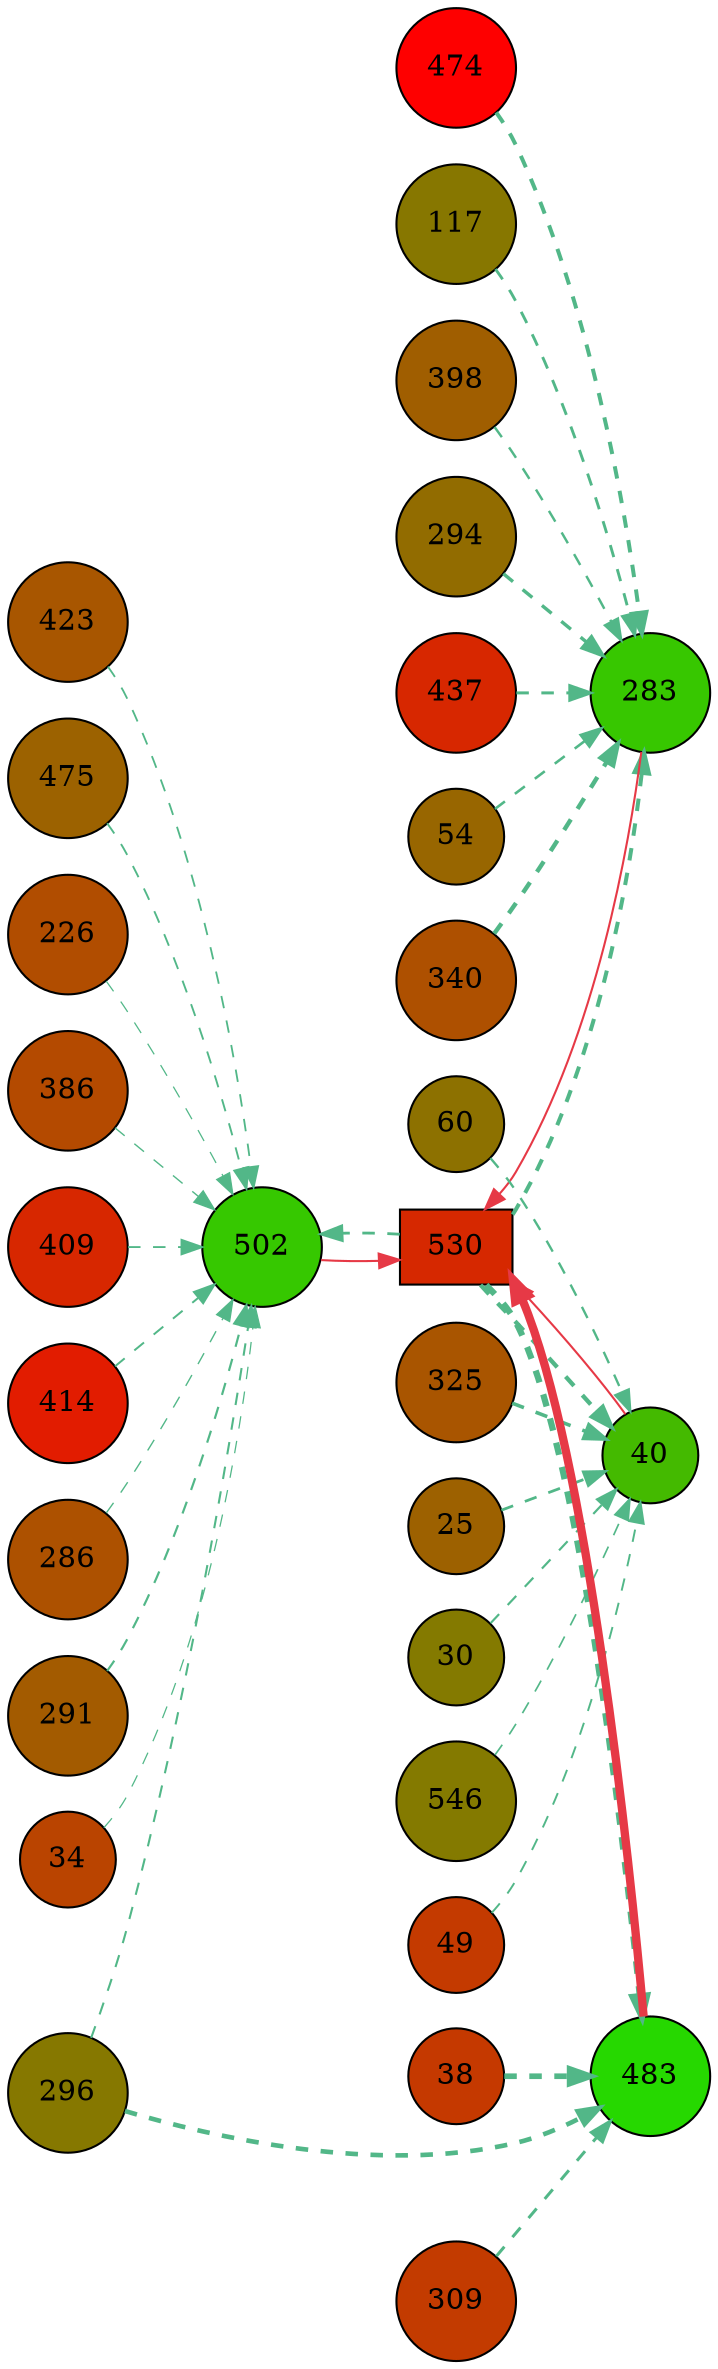 digraph G{
rankdir=LR;
386 [style=filled, shape=circle, fillcolor="#b44a00", label="386"];
398 [style=filled, shape=circle, fillcolor="#a05e00", label="398"];
530 [style=filled, shape=box, fillcolor="#d62800", label="530"];
25 [style=filled, shape=circle, fillcolor="#9d6100", label="25"];
409 [style=filled, shape=circle, fillcolor="#d72700", label="409"];
283 [style=filled, shape=circle, fillcolor="#37c700", label="283"];
30 [style=filled, shape=circle, fillcolor="#847a00", label="30"];
414 [style=filled, shape=circle, fillcolor="#e21c00", label="414"];
286 [style=filled, shape=circle, fillcolor="#ad5100", label="286"];
546 [style=filled, shape=circle, fillcolor="#847a00", label="546"];
291 [style=filled, shape=circle, fillcolor="#a35b00", label="291"];
34 [style=filled, shape=circle, fillcolor="#ba4400", label="34"];
294 [style=filled, shape=circle, fillcolor="#926c00", label="294"];
38 [style=filled, shape=circle, fillcolor="#c53900", label="38"];
40 [style=filled, shape=circle, fillcolor="#44ba00", label="40"];
296 [style=filled, shape=circle, fillcolor="#867800", label="296"];
423 [style=filled, shape=circle, fillcolor="#a85600", label="423"];
49 [style=filled, shape=circle, fillcolor="#c43a00", label="49"];
437 [style=filled, shape=circle, fillcolor="#d72700", label="437"];
54 [style=filled, shape=circle, fillcolor="#986600", label="54"];
309 [style=filled, shape=circle, fillcolor="#c33b00", label="309"];
60 [style=filled, shape=circle, fillcolor="#8d7100", label="60"];
325 [style=filled, shape=circle, fillcolor="#a95500", label="325"];
340 [style=filled, shape=circle, fillcolor="#ae5000", label="340"];
474 [style=filled, shape=circle, fillcolor="#fe0000", label="474"];
475 [style=filled, shape=circle, fillcolor="#9c6200", label="475"];
226 [style=filled, shape=circle, fillcolor="#b14d00", label="226"];
483 [style=filled, shape=circle, fillcolor="#26d800", label="483"];
117 [style=filled, shape=circle, fillcolor="#877700", label="117"];
502 [style=filled, shape=circle, fillcolor="#36c800", label="502"];
483 -> 530 [color="#e63946",penwidth=4.00];
283 -> 530 [color="#e63946",penwidth=1.00];
502 -> 530 [color="#e63946",penwidth=1.00];
40 -> 530 [color="#e63946",penwidth=1.00];
340 -> 283 [color="#52b788",style=dashed,penwidth=2.12];
530 -> 283 [color="#52b788",style=dashed,penwidth=1.93];
474 -> 283 [color="#52b788",style=dashed,penwidth=1.92];
294 -> 283 [color="#52b788",style=dashed,penwidth=1.65];
437 -> 283 [color="#52b788",style=dashed,penwidth=1.42];
117 -> 283 [color="#52b788",style=dashed,penwidth=1.39];
54 -> 283 [color="#52b788",style=dashed,penwidth=1.25];
398 -> 283 [color="#52b788",style=dashed,penwidth=1.18];
530 -> 40 [color="#52b788",style=dashed,penwidth=2.08];
325 -> 40 [color="#52b788",style=dashed,penwidth=1.74];
25 -> 40 [color="#52b788",style=dashed,penwidth=1.33];
60 -> 40 [color="#52b788",style=dashed,penwidth=1.13];
30 -> 40 [color="#52b788",style=dashed,penwidth=1.04];
49 -> 40 [color="#52b788",style=dashed,penwidth=0.93];
546 -> 40 [color="#52b788",style=dashed,penwidth=0.81];
530 -> 483 [color="#52b788",style=dashed,penwidth=3.00];
38 -> 483 [color="#52b788",style=dashed,penwidth=2.73];
296 -> 483 [color="#52b788",style=dashed,penwidth=2.23];
309 -> 483 [color="#52b788",style=dashed,penwidth=1.46];
530 -> 502 [color="#52b788",style=dashed,penwidth=1.35];
291 -> 502 [color="#52b788",style=dashed,penwidth=1.05];
296 -> 502 [color="#52b788",style=dashed,penwidth=1.00];
414 -> 502 [color="#52b788",style=dashed,penwidth=0.95];
475 -> 502 [color="#52b788",style=dashed,penwidth=0.91];
409 -> 502 [color="#52b788",style=dashed,penwidth=0.89];
423 -> 502 [color="#52b788",style=dashed,penwidth=0.88];
286 -> 502 [color="#52b788",style=dashed,penwidth=0.67];
386 -> 502 [color="#52b788",style=dashed,penwidth=0.67];
34 -> 502 [color="#52b788",style=dashed,penwidth=0.61];
226 -> 502 [color="#52b788",style=dashed,penwidth=0.61];
}